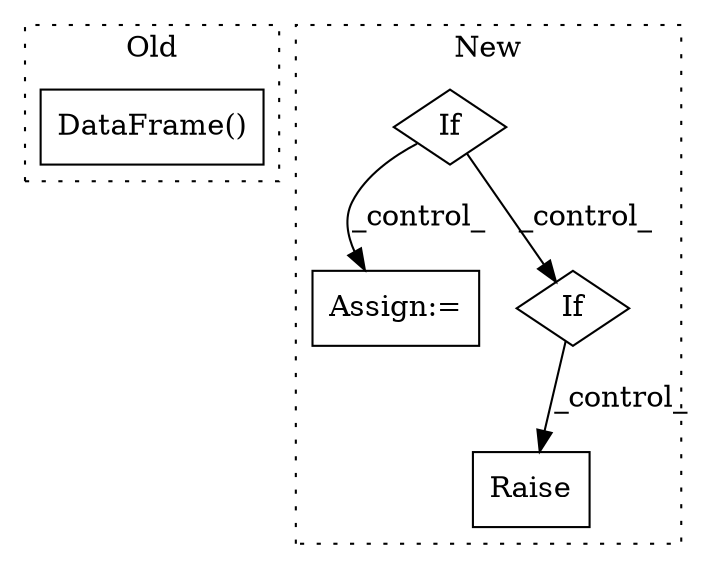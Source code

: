 digraph G {
subgraph cluster0 {
1 [label="DataFrame()" a="75" s="1364,1384" l="13,24" shape="box"];
label = "Old";
style="dotted";
}
subgraph cluster1 {
2 [label="Raise" a="91" s="2185" l="6" shape="box"];
3 [label="If" a="96" s="2032" l="0" shape="diamond"];
4 [label="Assign:=" a="68" s="2071" l="3" shape="box"];
5 [label="If" a="96" s="2100" l="0" shape="diamond"];
label = "New";
style="dotted";
}
3 -> 5 [label="_control_"];
3 -> 4 [label="_control_"];
5 -> 2 [label="_control_"];
}
